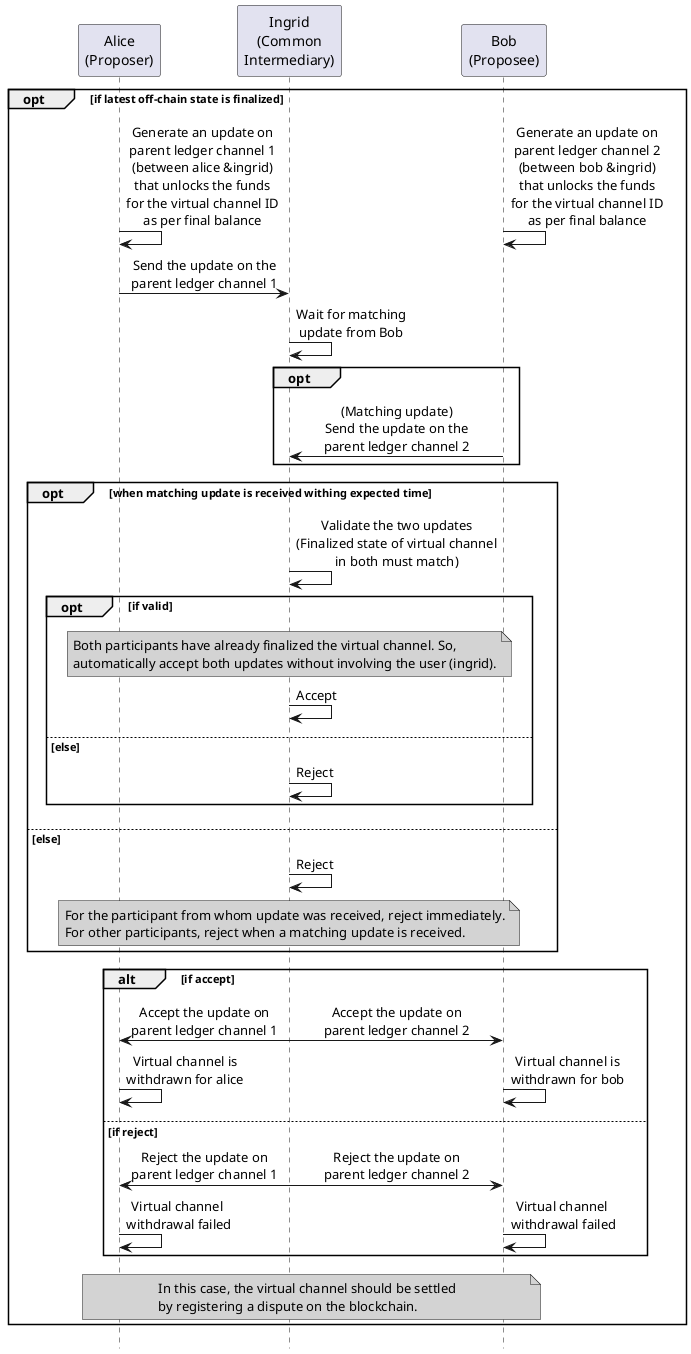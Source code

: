 ' SPDX-FileCopyrightText: 2021 Hyperledger
' SPDX-License-Identifier: CC-BY-4.0

@startuml settle_virtual
!pragma teoz true
hide footbox
skinparam SequenceMessageAlign center

participant "Alice\n(Proposer)" as alice
participant "Ingrid\n(Common\nIntermediary)" as ingrid
participant "Bob\n(Proposee)" as bob

opt if latest off-chain state is finalized
alice -> alice: Generate an update on\nparent ledger channel 1\n(between alice &ingrid)\nthat unlocks the funds\nfor the virtual channel ID\nas per final balance
&bob -> bob: Generate an update on\nparent ledger channel 2\n(between bob &ingrid)\nthat unlocks the funds\nfor the virtual channel ID\nas per final balance

alice -> ingrid: Send the update on the\nparent ledger channel 1

ingrid -> ingrid: Wait for matching\nupdate from Bob
opt
ingrid <- bob: (Matching update)\nSend the update on the\nparent ledger channel 2
end

opt when matching update is received withing expected time
ingrid -> ingrid: Validate the two updates\n(Finalized state of virtual channel\nin both must match)
opt if valid
note over ingrid #LightGray
Both participants have already finalized the virtual channel. So,
automatically accept both updates without involving the user (ingrid).
end note
ingrid -> ingrid: Accept
else else
ingrid -> ingrid: Reject
end

else else
ingrid -> ingrid: Reject
note over ingrid #LightGray
For the participant from whom update was received, reject immediately.
For other participants, reject when a matching update is received.
end note
end

alt if accept
alice <- ingrid: Accept the update on\nparent ledger channel 1
&ingrid -> bob: Accept the update on\nparent ledger channel 2

alice -> alice: Virtual channel is\nwithdrawn for alice
&bob -> bob: Virtual channel is\nwithdrawn for bob

else if reject
alice <- ingrid: Reject the update on\nparent ledger channel 1
&ingrid -> bob: Reject the update on\nparent ledger channel 2

alice -> alice: Virtual channel \nwithdrawal failed
&bob -> bob: Virtual channel \nwithdrawal failed
end
note over alice, bob #LightGray
In this case, the virtual channel should be settled
by registering a dispute on the blockchain.
end note

end

@enduml
